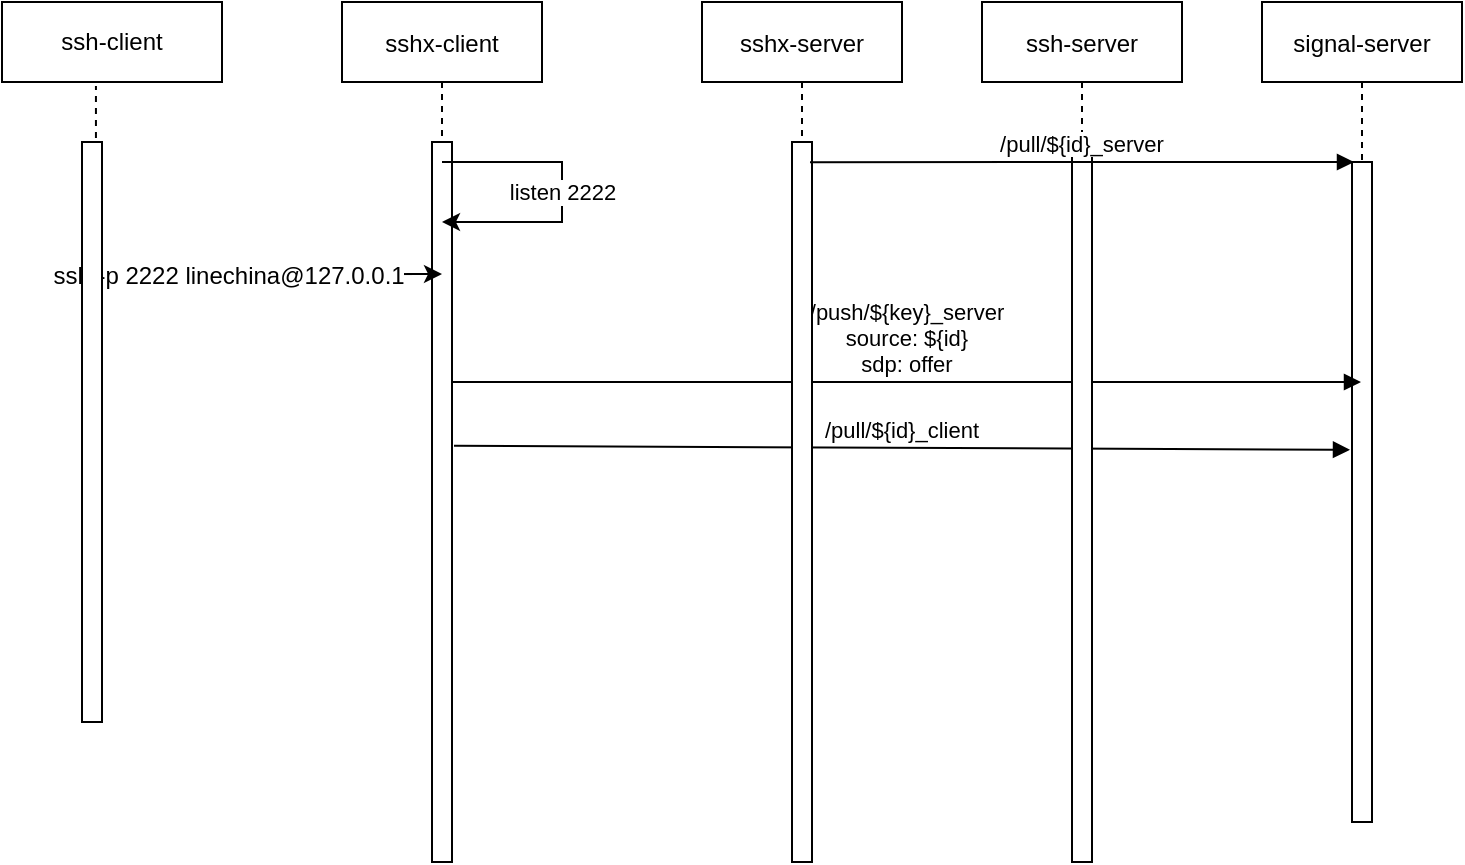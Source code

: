 <mxfile version="14.6.13" type="github">
  <diagram id="kgpKYQtTHZ0yAKxKKP6v" name="Page-1">
    <mxGraphModel dx="2036" dy="615" grid="1" gridSize="10" guides="1" tooltips="1" connect="1" arrows="1" fold="1" page="1" pageScale="1" pageWidth="850" pageHeight="1100" math="0" shadow="0">
      <root>
        <mxCell id="0" />
        <mxCell id="1" parent="0" />
        <mxCell id="3nuBFxr9cyL0pnOWT2aG-1" value="sshx-client" style="shape=umlLifeline;perimeter=lifelinePerimeter;container=1;collapsible=0;recursiveResize=0;rounded=0;shadow=0;strokeWidth=1;" parent="1" vertex="1">
          <mxGeometry x="120" y="80" width="100" height="430" as="geometry" />
        </mxCell>
        <mxCell id="3nuBFxr9cyL0pnOWT2aG-2" value="" style="points=[];perimeter=orthogonalPerimeter;rounded=0;shadow=0;strokeWidth=1;" parent="3nuBFxr9cyL0pnOWT2aG-1" vertex="1">
          <mxGeometry x="45" y="70" width="10" height="360" as="geometry" />
        </mxCell>
        <mxCell id="3nuBFxr9cyL0pnOWT2aG-5" value="signal-server" style="shape=umlLifeline;perimeter=lifelinePerimeter;container=1;collapsible=0;recursiveResize=0;rounded=0;shadow=0;strokeWidth=1;" parent="1" vertex="1">
          <mxGeometry x="580" y="80" width="100" height="410" as="geometry" />
        </mxCell>
        <mxCell id="3nuBFxr9cyL0pnOWT2aG-6" value="" style="points=[];perimeter=orthogonalPerimeter;rounded=0;shadow=0;strokeWidth=1;" parent="3nuBFxr9cyL0pnOWT2aG-5" vertex="1">
          <mxGeometry x="45" y="80" width="10" height="330" as="geometry" />
        </mxCell>
        <mxCell id="3nuBFxr9cyL0pnOWT2aG-8" value="/push/${key}_server&#xa;source: ${id}&#xa;sdp: offer" style="verticalAlign=bottom;endArrow=block;shadow=0;strokeWidth=1;" parent="1" source="3nuBFxr9cyL0pnOWT2aG-2" target="3nuBFxr9cyL0pnOWT2aG-5" edge="1">
          <mxGeometry relative="1" as="geometry">
            <mxPoint x="275" y="160" as="sourcePoint" />
            <Array as="points">
              <mxPoint x="175" y="270" />
            </Array>
          </mxGeometry>
        </mxCell>
        <mxCell id="8hrVhE37rYxSTI8BDwuA-1" value="listen 2222" style="edgeStyle=orthogonalEdgeStyle;rounded=0;orthogonalLoop=1;jettySize=auto;html=1;" edge="1" parent="1" source="3nuBFxr9cyL0pnOWT2aG-1">
          <mxGeometry relative="1" as="geometry">
            <mxPoint x="170" y="190" as="targetPoint" />
            <Array as="points">
              <mxPoint x="230" y="160" />
              <mxPoint x="230" y="190" />
            </Array>
          </mxGeometry>
        </mxCell>
        <mxCell id="8hrVhE37rYxSTI8BDwuA-2" value="ssh-client" style="rounded=0;whiteSpace=wrap;html=1;" vertex="1" parent="1">
          <mxGeometry x="-50" y="80" width="110" height="40" as="geometry" />
        </mxCell>
        <mxCell id="8hrVhE37rYxSTI8BDwuA-3" value="" style="endArrow=none;dashed=1;html=1;entryX=0.427;entryY=1.05;entryDx=0;entryDy=0;entryPerimeter=0;" edge="1" parent="1" target="8hrVhE37rYxSTI8BDwuA-2">
          <mxGeometry width="50" height="50" relative="1" as="geometry">
            <mxPoint x="-3" y="400" as="sourcePoint" />
            <mxPoint x="450" y="290" as="targetPoint" />
          </mxGeometry>
        </mxCell>
        <mxCell id="8hrVhE37rYxSTI8BDwuA-6" style="edgeStyle=orthogonalEdgeStyle;rounded=0;orthogonalLoop=1;jettySize=auto;html=1;exitX=1.1;exitY=0.228;exitDx=0;exitDy=0;exitPerimeter=0;" edge="1" parent="1" source="8hrVhE37rYxSTI8BDwuA-5">
          <mxGeometry relative="1" as="geometry">
            <mxPoint x="170" y="216" as="targetPoint" />
          </mxGeometry>
        </mxCell>
        <mxCell id="8hrVhE37rYxSTI8BDwuA-7" value="&lt;div style=&quot;text-align: left ; line-height: 1.75&quot;&gt;&lt;font style=&quot;font-size: 12px&quot;&gt;ssh -p 2222 linechina@127.0.0.1&lt;/font&gt;&lt;/div&gt;" style="edgeLabel;html=1;align=center;verticalAlign=middle;resizable=0;points=[];" vertex="1" connectable="0" parent="8hrVhE37rYxSTI8BDwuA-6">
          <mxGeometry x="-0.267" y="-1" relative="1" as="geometry">
            <mxPoint as="offset" />
          </mxGeometry>
        </mxCell>
        <mxCell id="8hrVhE37rYxSTI8BDwuA-5" value="" style="points=[];perimeter=orthogonalPerimeter;rounded=0;shadow=0;strokeWidth=1;" vertex="1" parent="1">
          <mxGeometry x="-10" y="150" width="10" height="290" as="geometry" />
        </mxCell>
        <mxCell id="8hrVhE37rYxSTI8BDwuA-8" value="/pull/${id}_client" style="verticalAlign=bottom;endArrow=block;shadow=0;strokeWidth=1;entryX=-0.1;entryY=0.436;entryDx=0;entryDy=0;entryPerimeter=0;exitX=1.1;exitY=0.422;exitDx=0;exitDy=0;exitPerimeter=0;" edge="1" parent="1" source="3nuBFxr9cyL0pnOWT2aG-2" target="3nuBFxr9cyL0pnOWT2aG-6">
          <mxGeometry relative="1" as="geometry">
            <mxPoint x="170" y="390" as="sourcePoint" />
            <mxPoint x="359.5" y="280" as="targetPoint" />
            <Array as="points" />
          </mxGeometry>
        </mxCell>
        <mxCell id="8hrVhE37rYxSTI8BDwuA-9" value="sshx-server" style="shape=umlLifeline;perimeter=lifelinePerimeter;container=1;collapsible=0;recursiveResize=0;rounded=0;shadow=0;strokeWidth=1;" vertex="1" parent="1">
          <mxGeometry x="300" y="80" width="100" height="430" as="geometry" />
        </mxCell>
        <mxCell id="8hrVhE37rYxSTI8BDwuA-10" value="" style="points=[];perimeter=orthogonalPerimeter;rounded=0;shadow=0;strokeWidth=1;" vertex="1" parent="8hrVhE37rYxSTI8BDwuA-9">
          <mxGeometry x="45" y="70" width="10" height="360" as="geometry" />
        </mxCell>
        <mxCell id="8hrVhE37rYxSTI8BDwuA-11" value="ssh-server" style="shape=umlLifeline;perimeter=lifelinePerimeter;container=1;collapsible=0;recursiveResize=0;rounded=0;shadow=0;strokeWidth=1;" vertex="1" parent="1">
          <mxGeometry x="440" y="80" width="100" height="430" as="geometry" />
        </mxCell>
        <mxCell id="8hrVhE37rYxSTI8BDwuA-12" value="" style="points=[];perimeter=orthogonalPerimeter;rounded=0;shadow=0;strokeWidth=1;" vertex="1" parent="8hrVhE37rYxSTI8BDwuA-11">
          <mxGeometry x="45" y="70" width="10" height="360" as="geometry" />
        </mxCell>
        <mxCell id="8hrVhE37rYxSTI8BDwuA-13" value="/pull/${id}_server" style="verticalAlign=bottom;endArrow=block;shadow=0;strokeWidth=1;entryX=0.1;entryY=0;entryDx=0;entryDy=0;entryPerimeter=0;exitX=0.9;exitY=0.028;exitDx=0;exitDy=0;exitPerimeter=0;" edge="1" parent="1" source="8hrVhE37rYxSTI8BDwuA-10" target="3nuBFxr9cyL0pnOWT2aG-6">
          <mxGeometry relative="1" as="geometry">
            <mxPoint x="186" y="311.92" as="sourcePoint" />
            <mxPoint x="634" y="313.88" as="targetPoint" />
            <Array as="points" />
          </mxGeometry>
        </mxCell>
      </root>
    </mxGraphModel>
  </diagram>
</mxfile>
